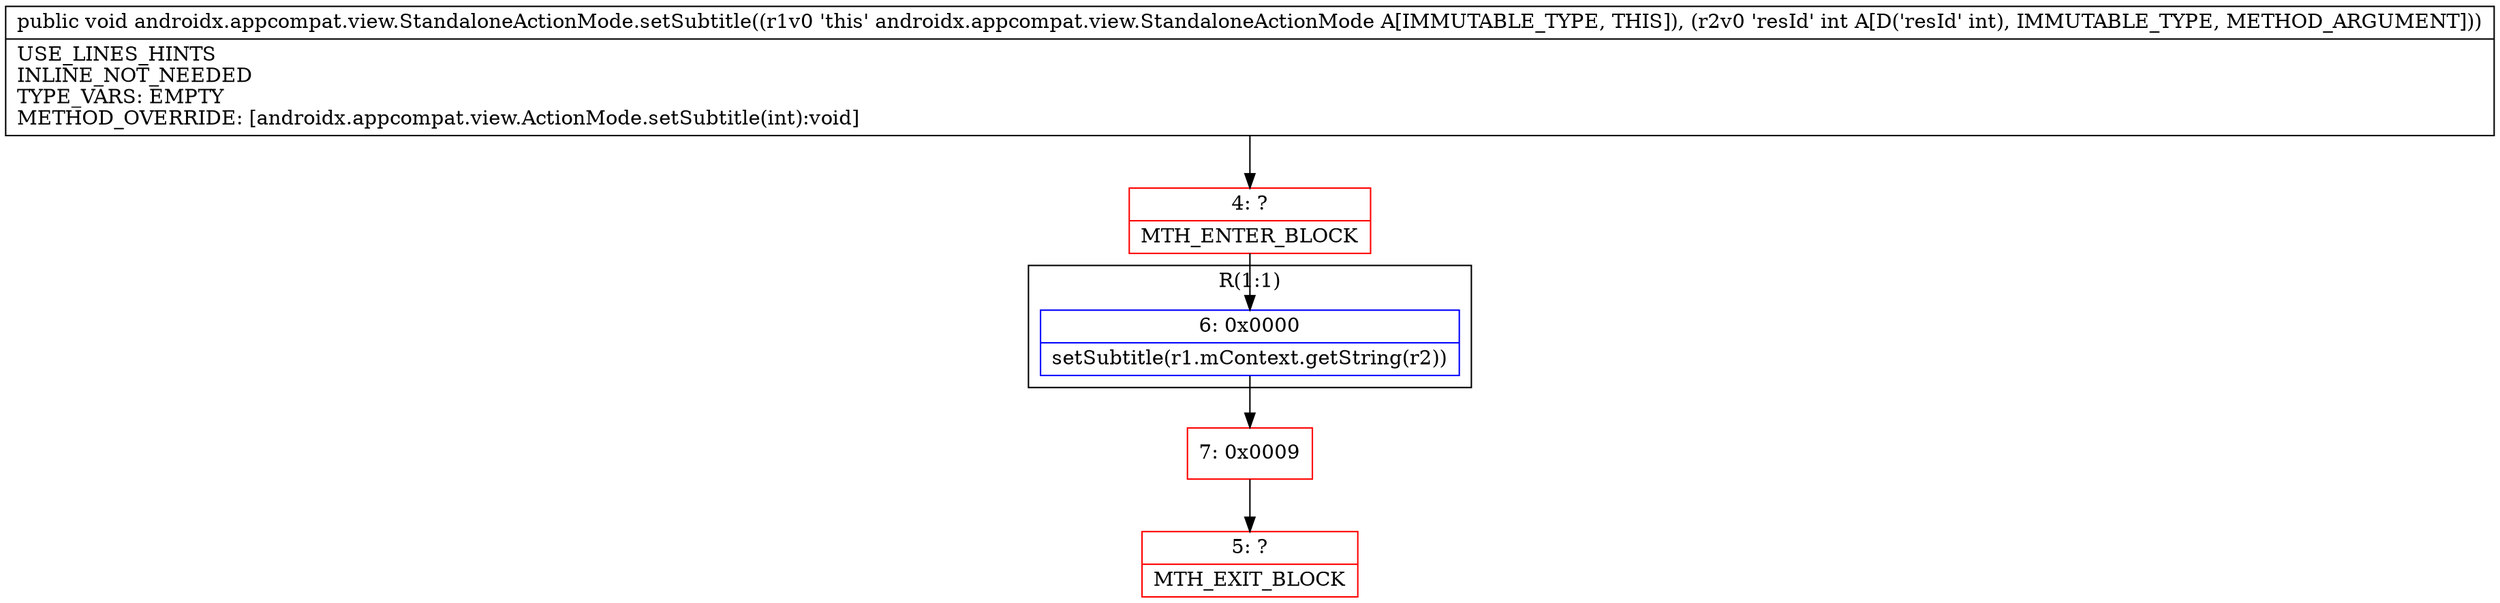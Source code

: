 digraph "CFG forandroidx.appcompat.view.StandaloneActionMode.setSubtitle(I)V" {
subgraph cluster_Region_310675138 {
label = "R(1:1)";
node [shape=record,color=blue];
Node_6 [shape=record,label="{6\:\ 0x0000|setSubtitle(r1.mContext.getString(r2))\l}"];
}
Node_4 [shape=record,color=red,label="{4\:\ ?|MTH_ENTER_BLOCK\l}"];
Node_7 [shape=record,color=red,label="{7\:\ 0x0009}"];
Node_5 [shape=record,color=red,label="{5\:\ ?|MTH_EXIT_BLOCK\l}"];
MethodNode[shape=record,label="{public void androidx.appcompat.view.StandaloneActionMode.setSubtitle((r1v0 'this' androidx.appcompat.view.StandaloneActionMode A[IMMUTABLE_TYPE, THIS]), (r2v0 'resId' int A[D('resId' int), IMMUTABLE_TYPE, METHOD_ARGUMENT]))  | USE_LINES_HINTS\lINLINE_NOT_NEEDED\lTYPE_VARS: EMPTY\lMETHOD_OVERRIDE: [androidx.appcompat.view.ActionMode.setSubtitle(int):void]\l}"];
MethodNode -> Node_4;Node_6 -> Node_7;
Node_4 -> Node_6;
Node_7 -> Node_5;
}

